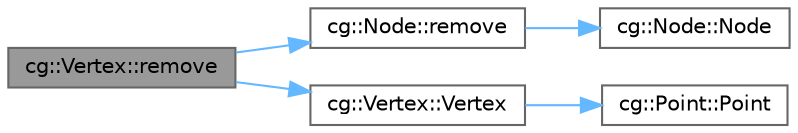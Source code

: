 digraph "cg::Vertex::remove"
{
 // LATEX_PDF_SIZE
  bgcolor="transparent";
  edge [fontname=Helvetica,fontsize=10,labelfontname=Helvetica,labelfontsize=10];
  node [fontname=Helvetica,fontsize=10,shape=box,height=0.2,width=0.4];
  rankdir="LR";
  Node1 [id="Node000001",label="cg::Vertex::remove",height=0.2,width=0.4,color="gray40", fillcolor="grey60", style="filled", fontcolor="black",tooltip=" "];
  Node1 -> Node2 [id="edge1_Node000001_Node000002",color="steelblue1",style="solid",tooltip=" "];
  Node2 [id="Node000002",label="cg::Node::remove",height=0.2,width=0.4,color="grey40", fillcolor="white", style="filled",URL="$classcg_1_1_node.html#a2147454201b313608abe4ea2c2d0a8d4",tooltip=" "];
  Node2 -> Node3 [id="edge2_Node000002_Node000003",color="steelblue1",style="solid",tooltip=" "];
  Node3 [id="Node000003",label="cg::Node::Node",height=0.2,width=0.4,color="grey40", fillcolor="white", style="filled",URL="$classcg_1_1_node.html#aad5f40dc7045cdcac9754b6eecb5d471",tooltip=" "];
  Node1 -> Node4 [id="edge3_Node000001_Node000004",color="steelblue1",style="solid",tooltip=" "];
  Node4 [id="Node000004",label="cg::Vertex::Vertex",height=0.2,width=0.4,color="grey40", fillcolor="white", style="filled",URL="$classcg_1_1_vertex.html#ad0967adecf59f9cd3c33950633ddcf19",tooltip=" "];
  Node4 -> Node5 [id="edge4_Node000004_Node000005",color="steelblue1",style="solid",tooltip=" "];
  Node5 [id="Node000005",label="cg::Point::Point",height=0.2,width=0.4,color="grey40", fillcolor="white", style="filled",URL="$classcg_1_1_point.html#a97a9be699fb6bae85a47ebf75177ca67",tooltip=" "];
}
